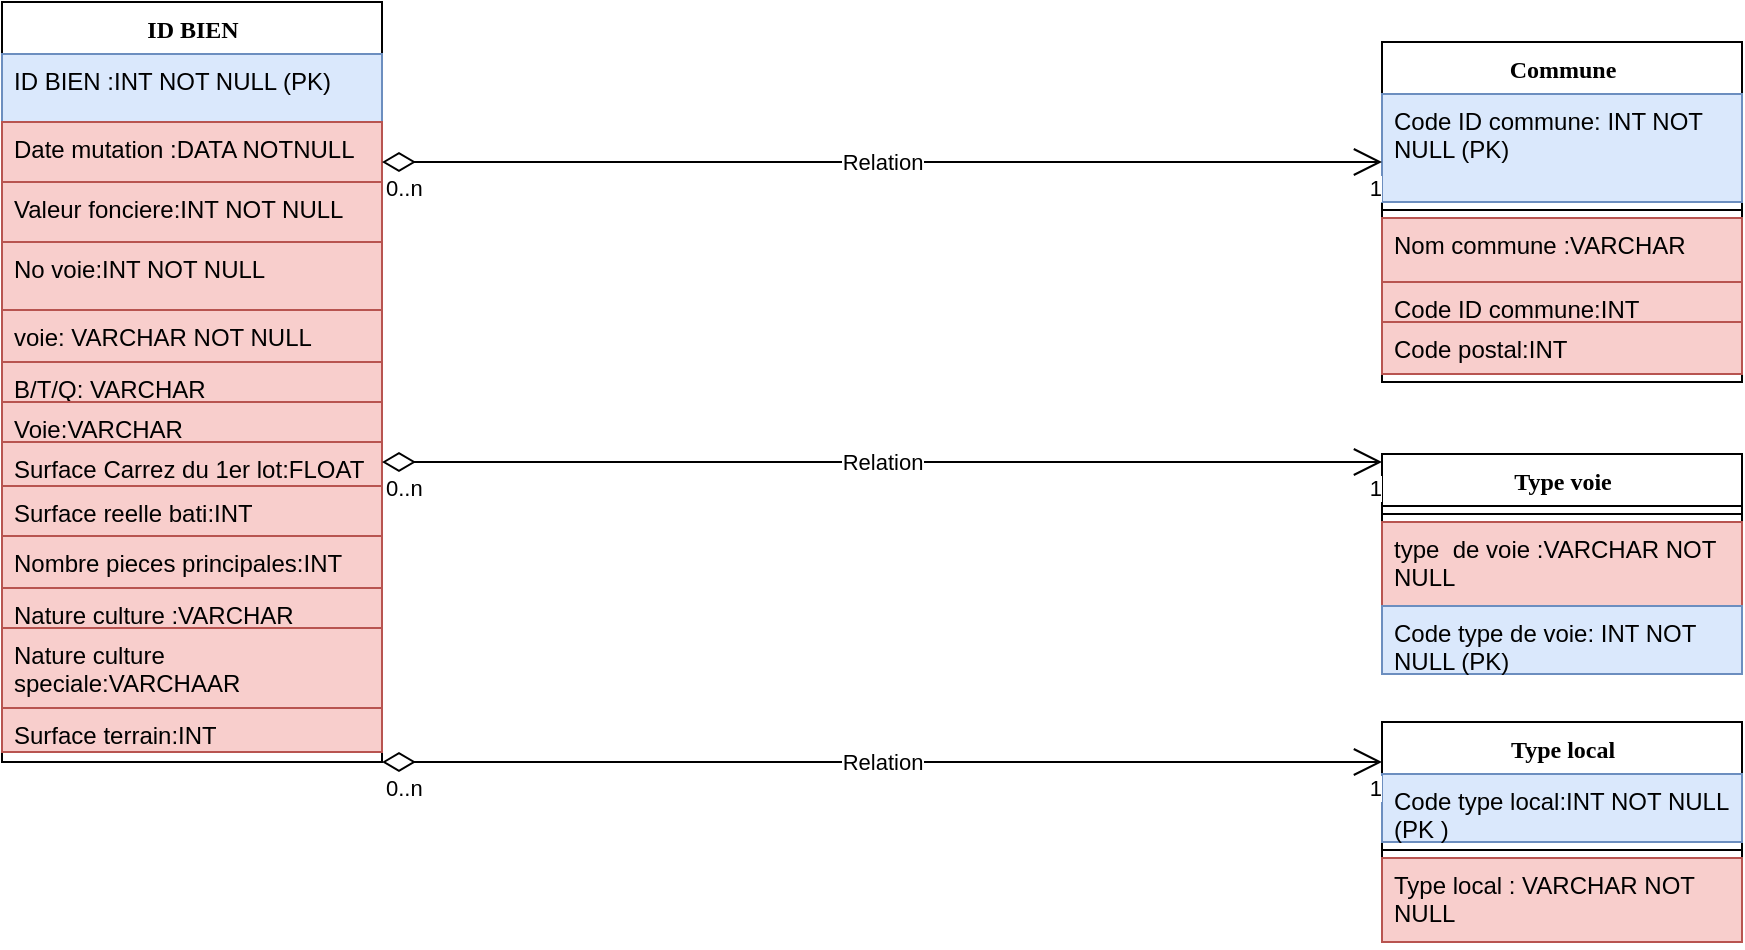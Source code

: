 <mxfile version="14.8.4" type="github">
  <diagram name="Page-1" id="9f46799a-70d6-7492-0946-bef42562c5a5">
    <mxGraphModel dx="942" dy="642" grid="1" gridSize="10" guides="1" tooltips="1" connect="1" arrows="1" fold="1" page="1" pageScale="1" pageWidth="1100" pageHeight="850" background="none" math="0" shadow="0">
      <root>
        <mxCell id="0" />
        <mxCell id="1" parent="0" />
        <mxCell id="78961159f06e98e8-17" value="ID BIEN" style="swimlane;html=1;fontStyle=1;align=center;verticalAlign=top;childLayout=stackLayout;horizontal=1;startSize=26;horizontalStack=0;resizeParent=1;resizeLast=0;collapsible=1;marginBottom=0;swimlaneFillColor=#ffffff;rounded=0;shadow=0;comic=0;labelBackgroundColor=none;strokeWidth=1;fillColor=none;fontFamily=Verdana;fontSize=12" parent="1" vertex="1">
          <mxGeometry x="50" y="10" width="190" height="380" as="geometry" />
        </mxCell>
        <mxCell id="78961159f06e98e8-21" value="ID BIEN :INT NOT NULL (PK)" style="text;html=1;strokeColor=#6c8ebf;fillColor=#dae8fc;align=left;verticalAlign=top;spacingLeft=4;spacingRight=4;whiteSpace=wrap;overflow=hidden;rotatable=0;points=[[0,0.5],[1,0.5]];portConstraint=eastwest;" parent="78961159f06e98e8-17" vertex="1">
          <mxGeometry y="26" width="190" height="34" as="geometry" />
        </mxCell>
        <mxCell id="78961159f06e98e8-20" value="Date mutation :DATA NOTNULL" style="text;html=1;strokeColor=#b85450;fillColor=#f8cecc;align=left;verticalAlign=top;spacingLeft=4;spacingRight=4;whiteSpace=wrap;overflow=hidden;rotatable=0;points=[[0,0.5],[1,0.5]];portConstraint=eastwest;" parent="78961159f06e98e8-17" vertex="1">
          <mxGeometry y="60" width="190" height="30" as="geometry" />
        </mxCell>
        <mxCell id="78961159f06e98e8-27" value="Valeur fonciere:INT NOT NULL" style="text;html=1;strokeColor=#b85450;fillColor=#f8cecc;align=left;verticalAlign=top;spacingLeft=4;spacingRight=4;whiteSpace=wrap;overflow=hidden;rotatable=0;points=[[0,0.5],[1,0.5]];portConstraint=eastwest;" parent="78961159f06e98e8-17" vertex="1">
          <mxGeometry y="90" width="190" height="30" as="geometry" />
        </mxCell>
        <mxCell id="U1P64iT_9E79cMZ9VUF1-10" value="No voie:INT NOT NULL" style="text;html=1;strokeColor=#b85450;fillColor=#f8cecc;align=left;verticalAlign=top;spacingLeft=4;spacingRight=4;whiteSpace=wrap;overflow=hidden;rotatable=0;points=[[0,0.5],[1,0.5]];portConstraint=eastwest;" parent="78961159f06e98e8-17" vertex="1">
          <mxGeometry y="120" width="190" height="34" as="geometry" />
        </mxCell>
        <mxCell id="U1P64iT_9E79cMZ9VUF1-11" value="voie: VARCHAR NOT NULL" style="text;html=1;strokeColor=#b85450;fillColor=#f8cecc;align=left;verticalAlign=top;spacingLeft=4;spacingRight=4;whiteSpace=wrap;overflow=hidden;rotatable=0;points=[[0,0.5],[1,0.5]];portConstraint=eastwest;" parent="78961159f06e98e8-17" vertex="1">
          <mxGeometry y="154" width="190" height="26" as="geometry" />
        </mxCell>
        <mxCell id="TH4axBvQCf32Y1v8ahE5-8" value="B/T/Q: VARCHAR" style="text;html=1;strokeColor=#b85450;fillColor=#f8cecc;align=left;verticalAlign=top;spacingLeft=4;spacingRight=4;whiteSpace=wrap;overflow=hidden;rotatable=0;points=[[0,0.5],[1,0.5]];portConstraint=eastwest;" parent="78961159f06e98e8-17" vertex="1">
          <mxGeometry y="180" width="190" height="20" as="geometry" />
        </mxCell>
        <mxCell id="TH4axBvQCf32Y1v8ahE5-10" value="Voie:VARCHAR" style="text;html=1;strokeColor=#b85450;fillColor=#f8cecc;align=left;verticalAlign=top;spacingLeft=4;spacingRight=4;whiteSpace=wrap;overflow=hidden;rotatable=0;points=[[0,0.5],[1,0.5]];portConstraint=eastwest;" parent="78961159f06e98e8-17" vertex="1">
          <mxGeometry y="200" width="190" height="20" as="geometry" />
        </mxCell>
        <mxCell id="TH4axBvQCf32Y1v8ahE5-15" value="Surface Carrez du 1er lot:FLOAT" style="text;html=1;strokeColor=#b85450;fillColor=#f8cecc;align=left;verticalAlign=top;spacingLeft=4;spacingRight=4;whiteSpace=wrap;overflow=hidden;rotatable=0;points=[[0,0.5],[1,0.5]];portConstraint=eastwest;" parent="78961159f06e98e8-17" vertex="1">
          <mxGeometry y="220" width="190" height="22" as="geometry" />
        </mxCell>
        <mxCell id="TH4axBvQCf32Y1v8ahE5-18" value="Surface reelle bati:INT" style="text;html=1;strokeColor=#b85450;fillColor=#f8cecc;align=left;verticalAlign=top;spacingLeft=4;spacingRight=4;whiteSpace=wrap;overflow=hidden;rotatable=0;points=[[0,0.5],[1,0.5]];portConstraint=eastwest;" parent="78961159f06e98e8-17" vertex="1">
          <mxGeometry y="242" width="190" height="25" as="geometry" />
        </mxCell>
        <mxCell id="TH4axBvQCf32Y1v8ahE5-19" value="Nombre pieces principales:INT" style="text;html=1;strokeColor=#b85450;fillColor=#f8cecc;align=left;verticalAlign=top;spacingLeft=4;spacingRight=4;whiteSpace=wrap;overflow=hidden;rotatable=0;points=[[0,0.5],[1,0.5]];portConstraint=eastwest;" parent="78961159f06e98e8-17" vertex="1">
          <mxGeometry y="267" width="190" height="26" as="geometry" />
        </mxCell>
        <mxCell id="TH4axBvQCf32Y1v8ahE5-20" value="Nature culture :VARCHAR" style="text;html=1;strokeColor=#b85450;fillColor=#f8cecc;align=left;verticalAlign=top;spacingLeft=4;spacingRight=4;whiteSpace=wrap;overflow=hidden;rotatable=0;points=[[0,0.5],[1,0.5]];portConstraint=eastwest;" parent="78961159f06e98e8-17" vertex="1">
          <mxGeometry y="293" width="190" height="20" as="geometry" />
        </mxCell>
        <mxCell id="TH4axBvQCf32Y1v8ahE5-21" value="Nature culture speciale:VARCHAAR" style="text;html=1;strokeColor=#b85450;fillColor=#f8cecc;align=left;verticalAlign=top;spacingLeft=4;spacingRight=4;whiteSpace=wrap;overflow=hidden;rotatable=0;points=[[0,0.5],[1,0.5]];portConstraint=eastwest;" parent="78961159f06e98e8-17" vertex="1">
          <mxGeometry y="313" width="190" height="40" as="geometry" />
        </mxCell>
        <mxCell id="TH4axBvQCf32Y1v8ahE5-22" value="Surface terrain:INT" style="text;html=1;strokeColor=#b85450;fillColor=#f8cecc;align=left;verticalAlign=top;spacingLeft=4;spacingRight=4;whiteSpace=wrap;overflow=hidden;rotatable=0;points=[[0,0.5],[1,0.5]];portConstraint=eastwest;" parent="78961159f06e98e8-17" vertex="1">
          <mxGeometry y="353" width="190" height="22" as="geometry" />
        </mxCell>
        <mxCell id="78961159f06e98e8-30" value="Commune" style="swimlane;html=1;fontStyle=1;align=center;verticalAlign=top;childLayout=stackLayout;horizontal=1;startSize=26;horizontalStack=0;resizeParent=1;resizeLast=0;collapsible=1;marginBottom=0;swimlaneFillColor=#ffffff;rounded=0;shadow=0;comic=0;labelBackgroundColor=none;strokeWidth=1;fillColor=none;fontFamily=Verdana;fontSize=12" parent="1" vertex="1">
          <mxGeometry x="740" y="30" width="180" height="170" as="geometry" />
        </mxCell>
        <mxCell id="78961159f06e98e8-31" value="Code ID commune: INT NOT NULL (PK)" style="text;html=1;strokeColor=#6c8ebf;fillColor=#dae8fc;align=left;verticalAlign=top;spacingLeft=4;spacingRight=4;whiteSpace=wrap;overflow=hidden;rotatable=0;points=[[0,0.5],[1,0.5]];portConstraint=eastwest;" parent="78961159f06e98e8-30" vertex="1">
          <mxGeometry y="26" width="180" height="54" as="geometry" />
        </mxCell>
        <mxCell id="78961159f06e98e8-38" value="" style="line;html=1;strokeWidth=1;fillColor=none;align=left;verticalAlign=middle;spacingTop=-1;spacingLeft=3;spacingRight=3;rotatable=0;labelPosition=right;points=[];portConstraint=eastwest;" parent="78961159f06e98e8-30" vertex="1">
          <mxGeometry y="80" width="180" height="8" as="geometry" />
        </mxCell>
        <mxCell id="U1P64iT_9E79cMZ9VUF1-8" value="Nom commune :VARCHAR" style="text;html=1;strokeColor=#b85450;fillColor=#f8cecc;align=left;verticalAlign=top;spacingLeft=4;spacingRight=4;whiteSpace=wrap;overflow=hidden;rotatable=0;points=[[0,0.5],[1,0.5]];portConstraint=eastwest;" parent="78961159f06e98e8-30" vertex="1">
          <mxGeometry y="88" width="180" height="32" as="geometry" />
        </mxCell>
        <mxCell id="TH4axBvQCf32Y1v8ahE5-23" value="Code ID commune:INT" style="text;html=1;strokeColor=#b85450;fillColor=#f8cecc;align=left;verticalAlign=top;spacingLeft=4;spacingRight=4;whiteSpace=wrap;overflow=hidden;rotatable=0;points=[[0,0.5],[1,0.5]];portConstraint=eastwest;" parent="78961159f06e98e8-30" vertex="1">
          <mxGeometry y="120" width="180" height="20" as="geometry" />
        </mxCell>
        <mxCell id="TH4axBvQCf32Y1v8ahE5-12" value="Code postal:INT" style="text;html=1;strokeColor=#b85450;fillColor=#f8cecc;align=left;verticalAlign=top;spacingLeft=4;spacingRight=4;whiteSpace=wrap;overflow=hidden;rotatable=0;points=[[0,0.5],[1,0.5]];portConstraint=eastwest;" parent="78961159f06e98e8-30" vertex="1">
          <mxGeometry y="140" width="180" height="26" as="geometry" />
        </mxCell>
        <mxCell id="78961159f06e98e8-56" value="Type local" style="swimlane;html=1;fontStyle=1;align=center;verticalAlign=top;childLayout=stackLayout;horizontal=1;startSize=26;horizontalStack=0;resizeParent=1;resizeLast=0;collapsible=1;marginBottom=0;swimlaneFillColor=#ffffff;rounded=0;shadow=0;comic=0;labelBackgroundColor=none;strokeWidth=1;fillColor=none;fontFamily=Verdana;fontSize=12" parent="1" vertex="1">
          <mxGeometry x="740" y="370" width="180" height="110" as="geometry" />
        </mxCell>
        <mxCell id="78961159f06e98e8-57" value="Code type local:INT NOT NULL (PK )" style="text;html=1;strokeColor=#6c8ebf;fillColor=#dae8fc;align=left;verticalAlign=top;spacingLeft=4;spacingRight=4;whiteSpace=wrap;overflow=hidden;rotatable=0;points=[[0,0.5],[1,0.5]];portConstraint=eastwest;" parent="78961159f06e98e8-56" vertex="1">
          <mxGeometry y="26" width="180" height="34" as="geometry" />
        </mxCell>
        <mxCell id="78961159f06e98e8-64" value="" style="line;html=1;strokeWidth=1;fillColor=none;align=left;verticalAlign=middle;spacingTop=-1;spacingLeft=3;spacingRight=3;rotatable=0;labelPosition=right;points=[];portConstraint=eastwest;" parent="78961159f06e98e8-56" vertex="1">
          <mxGeometry y="60" width="180" height="8" as="geometry" />
        </mxCell>
        <mxCell id="78961159f06e98e8-65" value="Type local : VARCHAR NOT NULL" style="text;html=1;strokeColor=#b85450;fillColor=#f8cecc;align=left;verticalAlign=top;spacingLeft=4;spacingRight=4;whiteSpace=wrap;overflow=hidden;rotatable=0;points=[[0,0.5],[1,0.5]];portConstraint=eastwest;" parent="78961159f06e98e8-56" vertex="1">
          <mxGeometry y="68" width="180" height="42" as="geometry" />
        </mxCell>
        <mxCell id="78961159f06e98e8-69" value="Type voie" style="swimlane;html=1;fontStyle=1;align=center;verticalAlign=top;childLayout=stackLayout;horizontal=1;startSize=26;horizontalStack=0;resizeParent=1;resizeLast=0;collapsible=1;marginBottom=0;swimlaneFillColor=#ffffff;rounded=0;shadow=0;comic=0;labelBackgroundColor=none;strokeWidth=1;fillColor=none;fontFamily=Verdana;fontSize=12" parent="1" vertex="1">
          <mxGeometry x="740" y="236" width="180" height="110" as="geometry" />
        </mxCell>
        <mxCell id="78961159f06e98e8-77" value="" style="line;html=1;strokeWidth=1;fillColor=none;align=left;verticalAlign=middle;spacingTop=-1;spacingLeft=3;spacingRight=3;rotatable=0;labelPosition=right;points=[];portConstraint=eastwest;" parent="78961159f06e98e8-69" vertex="1">
          <mxGeometry y="26" width="180" height="8" as="geometry" />
        </mxCell>
        <mxCell id="78961159f06e98e8-78" value="type&amp;nbsp; de voie :VARCHAR NOT NULL" style="text;html=1;strokeColor=#b85450;fillColor=#f8cecc;align=left;verticalAlign=top;spacingLeft=4;spacingRight=4;whiteSpace=wrap;overflow=hidden;rotatable=0;points=[[0,0.5],[1,0.5]];portConstraint=eastwest;" parent="78961159f06e98e8-69" vertex="1">
          <mxGeometry y="34" width="180" height="42" as="geometry" />
        </mxCell>
        <mxCell id="78961159f06e98e8-70" value="Code type de voie: INT NOT NULL (PK)" style="text;html=1;strokeColor=#6c8ebf;fillColor=#dae8fc;align=left;verticalAlign=top;spacingLeft=4;spacingRight=4;whiteSpace=wrap;overflow=hidden;rotatable=0;points=[[0,0.5],[1,0.5]];portConstraint=eastwest;" parent="78961159f06e98e8-69" vertex="1">
          <mxGeometry y="76" width="180" height="34" as="geometry" />
        </mxCell>
        <mxCell id="TH4axBvQCf32Y1v8ahE5-47" value="Relation" style="endArrow=open;html=1;endSize=12;startArrow=diamondThin;startSize=14;startFill=0;edgeStyle=orthogonalEdgeStyle;" parent="1" edge="1">
          <mxGeometry relative="1" as="geometry">
            <mxPoint x="240" y="240" as="sourcePoint" />
            <mxPoint x="740" y="240" as="targetPoint" />
          </mxGeometry>
        </mxCell>
        <mxCell id="TH4axBvQCf32Y1v8ahE5-48" value="0..n" style="edgeLabel;resizable=0;html=1;align=left;verticalAlign=top;" parent="TH4axBvQCf32Y1v8ahE5-47" connectable="0" vertex="1">
          <mxGeometry x="-1" relative="1" as="geometry" />
        </mxCell>
        <mxCell id="TH4axBvQCf32Y1v8ahE5-49" value="1" style="edgeLabel;resizable=0;html=1;align=right;verticalAlign=top;" parent="TH4axBvQCf32Y1v8ahE5-47" connectable="0" vertex="1">
          <mxGeometry x="1" relative="1" as="geometry" />
        </mxCell>
        <mxCell id="TH4axBvQCf32Y1v8ahE5-50" value="Relation" style="endArrow=open;html=1;endSize=12;startArrow=diamondThin;startSize=14;startFill=0;edgeStyle=orthogonalEdgeStyle;" parent="1" edge="1">
          <mxGeometry relative="1" as="geometry">
            <mxPoint x="240" y="390" as="sourcePoint" />
            <mxPoint x="740" y="390" as="targetPoint" />
          </mxGeometry>
        </mxCell>
        <mxCell id="TH4axBvQCf32Y1v8ahE5-51" value="0..n" style="edgeLabel;resizable=0;html=1;align=left;verticalAlign=top;" parent="TH4axBvQCf32Y1v8ahE5-50" connectable="0" vertex="1">
          <mxGeometry x="-1" relative="1" as="geometry" />
        </mxCell>
        <mxCell id="TH4axBvQCf32Y1v8ahE5-52" value="1" style="edgeLabel;resizable=0;html=1;align=right;verticalAlign=top;" parent="TH4axBvQCf32Y1v8ahE5-50" connectable="0" vertex="1">
          <mxGeometry x="1" relative="1" as="geometry" />
        </mxCell>
        <mxCell id="TH4axBvQCf32Y1v8ahE5-56" value="Relation" style="endArrow=open;html=1;endSize=12;startArrow=diamondThin;startSize=14;startFill=0;edgeStyle=orthogonalEdgeStyle;" parent="1" edge="1">
          <mxGeometry relative="1" as="geometry">
            <mxPoint x="240" y="90" as="sourcePoint" />
            <mxPoint x="740" y="90" as="targetPoint" />
          </mxGeometry>
        </mxCell>
        <mxCell id="TH4axBvQCf32Y1v8ahE5-57" value="0..n" style="edgeLabel;resizable=0;html=1;align=left;verticalAlign=top;" parent="TH4axBvQCf32Y1v8ahE5-56" connectable="0" vertex="1">
          <mxGeometry x="-1" relative="1" as="geometry" />
        </mxCell>
        <mxCell id="TH4axBvQCf32Y1v8ahE5-58" value="1" style="edgeLabel;resizable=0;html=1;align=right;verticalAlign=top;" parent="TH4axBvQCf32Y1v8ahE5-56" connectable="0" vertex="1">
          <mxGeometry x="1" relative="1" as="geometry" />
        </mxCell>
      </root>
    </mxGraphModel>
  </diagram>
</mxfile>
